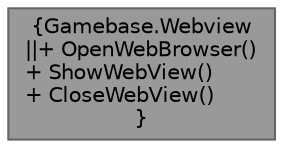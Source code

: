 digraph "Gamebase.Webview"
{
 // LATEX_PDF_SIZE
  bgcolor="transparent";
  edge [fontname=Helvetica,fontsize=10,labelfontname=Helvetica,labelfontsize=10];
  node [fontname=Helvetica,fontsize=10,shape=box,height=0.2,width=0.4];
  Node1 [label="{Gamebase.Webview\n||+ OpenWebBrowser()\l+ ShowWebView()\l+ CloseWebView()\l}",height=0.2,width=0.4,color="gray40", fillcolor="grey60", style="filled", fontcolor="black",tooltip="The WebView class represents the entry point for launching WebView."];
}
